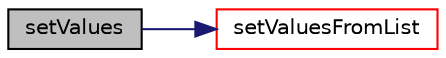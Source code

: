 digraph "setValues"
{
  bgcolor="transparent";
  edge [fontname="Helvetica",fontsize="10",labelfontname="Helvetica",labelfontsize="10"];
  node [fontname="Helvetica",fontsize="10",shape=record];
  rankdir="LR";
  Node1 [label="setValues",height=0.2,width=0.4,color="black", fillcolor="grey75", style="filled", fontcolor="black"];
  Node1 -> Node2 [color="midnightblue",fontsize="10",style="solid",fontname="Helvetica"];
  Node2 [label="setValuesFromList",height=0.2,width=0.4,color="red",URL="$a00891.html#ae2373f8bf20e55920fbe1157213a9858",tooltip="Set solution in given cells to the specified values. "];
}
